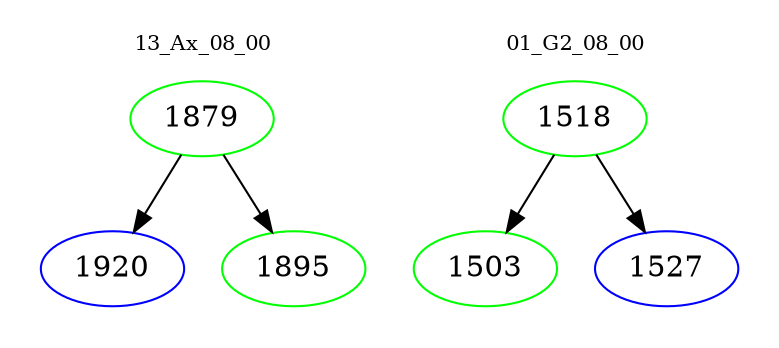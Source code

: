 digraph{
subgraph cluster_0 {
color = white
label = "13_Ax_08_00";
fontsize=10;
T0_1879 [label="1879", color="green"]
T0_1879 -> T0_1920 [color="black"]
T0_1920 [label="1920", color="blue"]
T0_1879 -> T0_1895 [color="black"]
T0_1895 [label="1895", color="green"]
}
subgraph cluster_1 {
color = white
label = "01_G2_08_00";
fontsize=10;
T1_1518 [label="1518", color="green"]
T1_1518 -> T1_1503 [color="black"]
T1_1503 [label="1503", color="green"]
T1_1518 -> T1_1527 [color="black"]
T1_1527 [label="1527", color="blue"]
}
}
